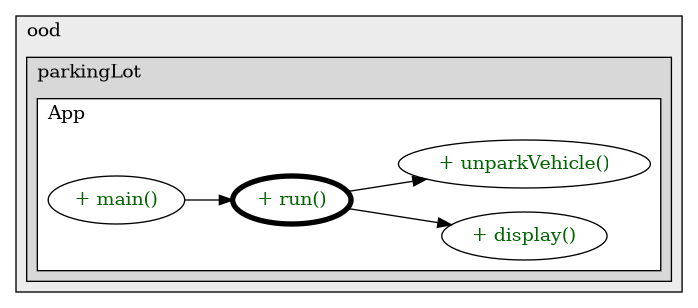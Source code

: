 @startuml

/' diagram meta data start
config=CallConfiguration;
{
  "rootMethod": "com.ood.parkingLot.App#run()",
  "projectClassification": {
    "searchMode": "OpenProject", // OpenProject, AllProjects
    "includedProjects": "",
    "pathEndKeywords": "*.impl",
    "isClientPath": "",
    "isClientName": "",
    "isTestPath": "",
    "isTestName": "",
    "isMappingPath": "",
    "isMappingName": "",
    "isDataAccessPath": "",
    "isDataAccessName": "",
    "isDataStructurePath": "",
    "isDataStructureName": "",
    "isInterfaceStructuresPath": "",
    "isInterfaceStructuresName": "",
    "isEntryPointPath": "",
    "isEntryPointName": "",
    "treatFinalFieldsAsMandatory": false
  },
  "graphRestriction": {
    "classPackageExcludeFilter": "",
    "classPackageIncludeFilter": "com.ood.parkingLot",
    "classNameExcludeFilter": "",
    "classNameIncludeFilter": "",
    "methodNameExcludeFilter": "",
    "methodNameIncludeFilter": "",
    "removeByInheritance": "", // inheritance/annotation based filtering is done in a second step
    "removeByAnnotation": "",
    "removeByClassPackage": "", // cleanup the graph after inheritance/annotation based filtering is done
    "removeByClassName": "",
    "cutMappings": false,
    "cutEnum": true,
    "cutTests": true,
    "cutClient": true,
    "cutDataAccess": true,
    "cutInterfaceStructures": true,
    "cutDataStructures": true,
    "cutGetterAndSetter": true,
    "cutConstructors": true
  },
  "graphTraversal": {
    "forwardDepth": 3,
    "backwardDepth": 3,
    "classPackageExcludeFilter": "",
    "classPackageIncludeFilter": "",
    "classNameExcludeFilter": "",
    "classNameIncludeFilter": "",
    "methodNameExcludeFilter": "",
    "methodNameIncludeFilter": "",
    "hideMappings": false,
    "hideDataStructures": false,
    "hidePrivateMethods": true,
    "hideInterfaceCalls": true, // indirection: implementation -> interface (is hidden) -> implementation
    "onlyShowApplicationEntryPoints": false, // root node is included
    "useMethodCallsForStructureDiagram": "ForwardOnly" // ForwardOnly, BothDirections, No
  },
  "details": {
    "aggregation": "GroupByClass", // ByClass, GroupByClass, None
    "showMethodParametersTypes": false,
    "showMethodParametersNames": false,
    "showMethodReturnType": false,
    "showPackageLevels": 2,
    "showCallOrder": false,
    "edgeMode": "MethodsOnly", // TypesOnly, MethodsOnly, TypesAndMethods, MethodsAndDirectTypeUsage
    "showDetailedClassStructure": false
  },
  "rootClass": "com.ood.parkingLot.App",
  "extensionCallbackMethod": "" // qualified.class.name#methodName - signature: public static String method(String)
}
diagram meta data end '/



digraph g {
    rankdir="LR"
    splines=polyline
    

'nodes 
subgraph cluster_110212 { 
   	label=ood
	labeljust=l
	fillcolor="#ececec"
	style=filled
   
   subgraph cluster_1114780195 { 
   	label=parkingLot
	labeljust=l
	fillcolor="#d8d8d8"
	style=filled
   
   subgraph cluster_1935947453 { 
   	label=App
	labeljust=l
	fillcolor=white
	style=filled
   
   App1896642096XXXdisplay0[
	label="+ display()"
	style=filled
	fillcolor=white
	tooltip="App

null"
	fontcolor=darkgreen
];

App1896642096XXXmain1859653459[
	label="+ main()"
	style=filled
	fillcolor=white
	tooltip="App

null"
	fontcolor=darkgreen
];

App1896642096XXXrun0[
	label="+ run()"
	style=filled
	fillcolor=white
	tooltip="App

null"
	penwidth=4
	fontcolor=darkgreen
];

App1896642096XXXunparkVehicle1808118735[
	label="+ unparkVehicle()"
	style=filled
	fillcolor=white
	tooltip="App

null"
	fontcolor=darkgreen
];
} 
} 
} 

'edges    
App1896642096XXXmain1859653459 -> App1896642096XXXrun0;
App1896642096XXXrun0 -> App1896642096XXXdisplay0;
App1896642096XXXrun0 -> App1896642096XXXunparkVehicle1808118735;
    
}
@enduml